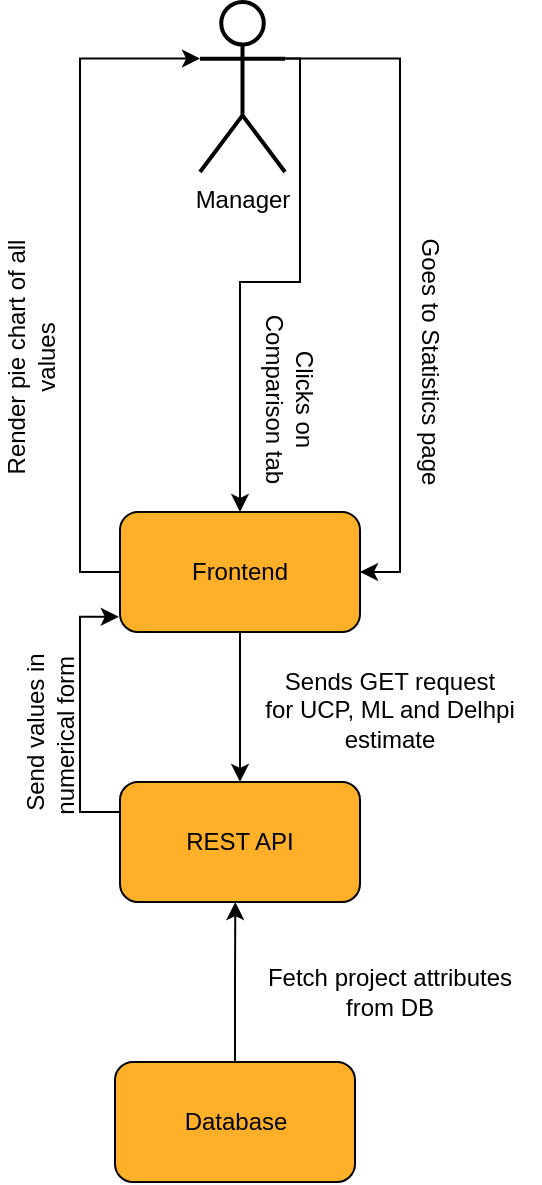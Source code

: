 <mxfile version="16.4.3" type="device"><diagram id="DpWXx3KJy5tMujqy8U2f" name="Page-1"><mxGraphModel dx="651" dy="726" grid="1" gridSize="10" guides="1" tooltips="1" connect="1" arrows="1" fold="1" page="1" pageScale="1" pageWidth="850" pageHeight="1100" math="0" shadow="0"><root><mxCell id="0"/><mxCell id="1" parent="0"/><mxCell id="dJVPYhrpnqMGrTZpVJlw-2" value="" style="group;fontSize=12;" parent="1" vertex="1" connectable="0"><mxGeometry x="360" y="935" width="120" height="60" as="geometry"/></mxCell><mxCell id="dJVPYhrpnqMGrTZpVJlw-3" value="" style="rounded=1;whiteSpace=wrap;html=1;fillColor=#FFAF28;fontSize=12;" parent="dJVPYhrpnqMGrTZpVJlw-2" vertex="1"><mxGeometry width="120" height="60" as="geometry"/></mxCell><mxCell id="dJVPYhrpnqMGrTZpVJlw-4" value="&lt;font style=&quot;font-size: 12px;&quot;&gt;Frontend&lt;/font&gt;" style="text;html=1;strokeColor=none;fillColor=none;align=center;verticalAlign=middle;whiteSpace=wrap;rounded=0;fontSize=12;" parent="dJVPYhrpnqMGrTZpVJlw-2" vertex="1"><mxGeometry x="30" y="15" width="60" height="30" as="geometry"/></mxCell><mxCell id="dJVPYhrpnqMGrTZpVJlw-5" value="" style="group;fontSize=12;" parent="1" vertex="1" connectable="0"><mxGeometry x="360" y="1070" width="120" height="60" as="geometry"/></mxCell><mxCell id="dJVPYhrpnqMGrTZpVJlw-6" value="" style="rounded=1;whiteSpace=wrap;html=1;fillColor=#FFAF28;fontSize=12;" parent="dJVPYhrpnqMGrTZpVJlw-5" vertex="1"><mxGeometry width="120" height="60" as="geometry"/></mxCell><mxCell id="dJVPYhrpnqMGrTZpVJlw-7" value="&lt;font style=&quot;font-size: 12px;&quot;&gt;REST API&lt;/font&gt;" style="text;html=1;strokeColor=none;fillColor=none;align=center;verticalAlign=middle;whiteSpace=wrap;rounded=0;fontSize=12;" parent="dJVPYhrpnqMGrTZpVJlw-5" vertex="1"><mxGeometry x="30" y="15" width="60" height="30" as="geometry"/></mxCell><mxCell id="zKtxYzDtgMHf7QNr22eT-5" style="edgeStyle=orthogonalEdgeStyle;rounded=0;orthogonalLoop=1;jettySize=auto;html=1;exitX=1;exitY=0.333;exitDx=0;exitDy=0;exitPerimeter=0;entryX=1;entryY=0.5;entryDx=0;entryDy=0;" edge="1" parent="1" source="dJVPYhrpnqMGrTZpVJlw-9" target="dJVPYhrpnqMGrTZpVJlw-3"><mxGeometry relative="1" as="geometry"><Array as="points"><mxPoint x="500" y="708"/><mxPoint x="500" y="965"/></Array></mxGeometry></mxCell><mxCell id="zKtxYzDtgMHf7QNr22eT-7" style="edgeStyle=orthogonalEdgeStyle;rounded=0;orthogonalLoop=1;jettySize=auto;html=1;exitX=1;exitY=0.333;exitDx=0;exitDy=0;exitPerimeter=0;entryX=0.5;entryY=0;entryDx=0;entryDy=0;" edge="1" parent="1" source="dJVPYhrpnqMGrTZpVJlw-9" target="dJVPYhrpnqMGrTZpVJlw-3"><mxGeometry relative="1" as="geometry"><Array as="points"><mxPoint x="450" y="708"/><mxPoint x="450" y="820"/><mxPoint x="420" y="820"/></Array></mxGeometry></mxCell><mxCell id="dJVPYhrpnqMGrTZpVJlw-9" value="Manager" style="shape=umlActor;verticalLabelPosition=bottom;verticalAlign=top;html=1;outlineConnect=0;rounded=1;strokeWidth=2;fontSize=12;" parent="1" vertex="1"><mxGeometry x="400" y="680" width="42.5" height="85" as="geometry"/></mxCell><mxCell id="dJVPYhrpnqMGrTZpVJlw-11" value="" style="group;fontSize=12;" parent="1" vertex="1" connectable="0"><mxGeometry x="357.5" y="1210" width="120" height="60" as="geometry"/></mxCell><mxCell id="dJVPYhrpnqMGrTZpVJlw-12" value="" style="rounded=1;whiteSpace=wrap;html=1;fillColor=#FFAF28;fontSize=12;" parent="dJVPYhrpnqMGrTZpVJlw-11" vertex="1"><mxGeometry width="120" height="60" as="geometry"/></mxCell><mxCell id="dJVPYhrpnqMGrTZpVJlw-13" value="&lt;font style=&quot;font-size: 12px&quot;&gt;Database&lt;/font&gt;" style="text;html=1;strokeColor=none;fillColor=none;align=center;verticalAlign=middle;whiteSpace=wrap;rounded=0;fontSize=12;" parent="dJVPYhrpnqMGrTZpVJlw-11" vertex="1"><mxGeometry x="30" y="15" width="60" height="30" as="geometry"/></mxCell><mxCell id="dJVPYhrpnqMGrTZpVJlw-24" value="Goes to Statistics page" style="text;html=1;strokeColor=none;fillColor=none;align=center;verticalAlign=middle;whiteSpace=wrap;rounded=0;rotation=90;" parent="1" vertex="1"><mxGeometry x="440" y="845" width="150" height="30" as="geometry"/></mxCell><mxCell id="dJVPYhrpnqMGrTZpVJlw-26" value="Clicks on Comparison&amp;nbsp;tab" style="text;html=1;strokeColor=none;fillColor=none;align=center;verticalAlign=middle;whiteSpace=wrap;rounded=0;rotation=90;" parent="1" vertex="1"><mxGeometry x="390" y="870" width="110" height="17.5" as="geometry"/></mxCell><mxCell id="dJVPYhrpnqMGrTZpVJlw-28" value="Sends GET request&lt;br&gt;for UCP, ML and Delhpi estimate" style="text;html=1;strokeColor=none;fillColor=none;align=center;verticalAlign=middle;whiteSpace=wrap;rounded=0;" parent="1" vertex="1"><mxGeometry x="420" y="1019.43" width="150" height="30" as="geometry"/></mxCell><mxCell id="dJVPYhrpnqMGrTZpVJlw-30" value="Fetch project attributes from DB" style="text;html=1;strokeColor=none;fillColor=none;align=center;verticalAlign=middle;whiteSpace=wrap;rounded=0;" parent="1" vertex="1"><mxGeometry x="420" y="1160" width="150" height="30" as="geometry"/></mxCell><mxCell id="zKtxYzDtgMHf7QNr22eT-8" style="edgeStyle=orthogonalEdgeStyle;rounded=0;orthogonalLoop=1;jettySize=auto;html=1;exitX=0;exitY=0.5;exitDx=0;exitDy=0;entryX=0;entryY=0.333;entryDx=0;entryDy=0;entryPerimeter=0;" edge="1" parent="1" source="dJVPYhrpnqMGrTZpVJlw-3" target="dJVPYhrpnqMGrTZpVJlw-9"><mxGeometry relative="1" as="geometry"/></mxCell><mxCell id="dJVPYhrpnqMGrTZpVJlw-36" value="Render pie chart of all values" style="text;html=1;strokeColor=none;fillColor=none;align=center;verticalAlign=middle;whiteSpace=wrap;rounded=0;rotation=-90;" parent="1" vertex="1"><mxGeometry x="240" y="842.5" width="150" height="30" as="geometry"/></mxCell><mxCell id="zKtxYzDtgMHf7QNr22eT-12" style="edgeStyle=orthogonalEdgeStyle;rounded=0;orthogonalLoop=1;jettySize=auto;html=1;exitX=0.5;exitY=1;exitDx=0;exitDy=0;" edge="1" parent="1" source="dJVPYhrpnqMGrTZpVJlw-3" target="dJVPYhrpnqMGrTZpVJlw-6"><mxGeometry relative="1" as="geometry"/></mxCell><mxCell id="zKtxYzDtgMHf7QNr22eT-13" style="edgeStyle=orthogonalEdgeStyle;rounded=0;orthogonalLoop=1;jettySize=auto;html=1;exitX=0;exitY=0.25;exitDx=0;exitDy=0;entryX=-0.005;entryY=0.873;entryDx=0;entryDy=0;entryPerimeter=0;" edge="1" parent="1" source="dJVPYhrpnqMGrTZpVJlw-6" target="dJVPYhrpnqMGrTZpVJlw-3"><mxGeometry relative="1" as="geometry"/></mxCell><mxCell id="dJVPYhrpnqMGrTZpVJlw-33" value="Send values in &lt;br&gt;numerical form&amp;nbsp;" style="text;html=1;strokeColor=none;fillColor=none;align=center;verticalAlign=middle;whiteSpace=wrap;rounded=0;rotation=-90;" parent="1" vertex="1"><mxGeometry x="250" y="1030" width="150" height="30" as="geometry"/></mxCell><mxCell id="zKtxYzDtgMHf7QNr22eT-15" style="edgeStyle=orthogonalEdgeStyle;rounded=0;orthogonalLoop=1;jettySize=auto;html=1;exitX=0.5;exitY=0;exitDx=0;exitDy=0;" edge="1" parent="1" source="dJVPYhrpnqMGrTZpVJlw-12"><mxGeometry relative="1" as="geometry"><mxPoint x="417.652" y="1130" as="targetPoint"/></mxGeometry></mxCell></root></mxGraphModel></diagram></mxfile>